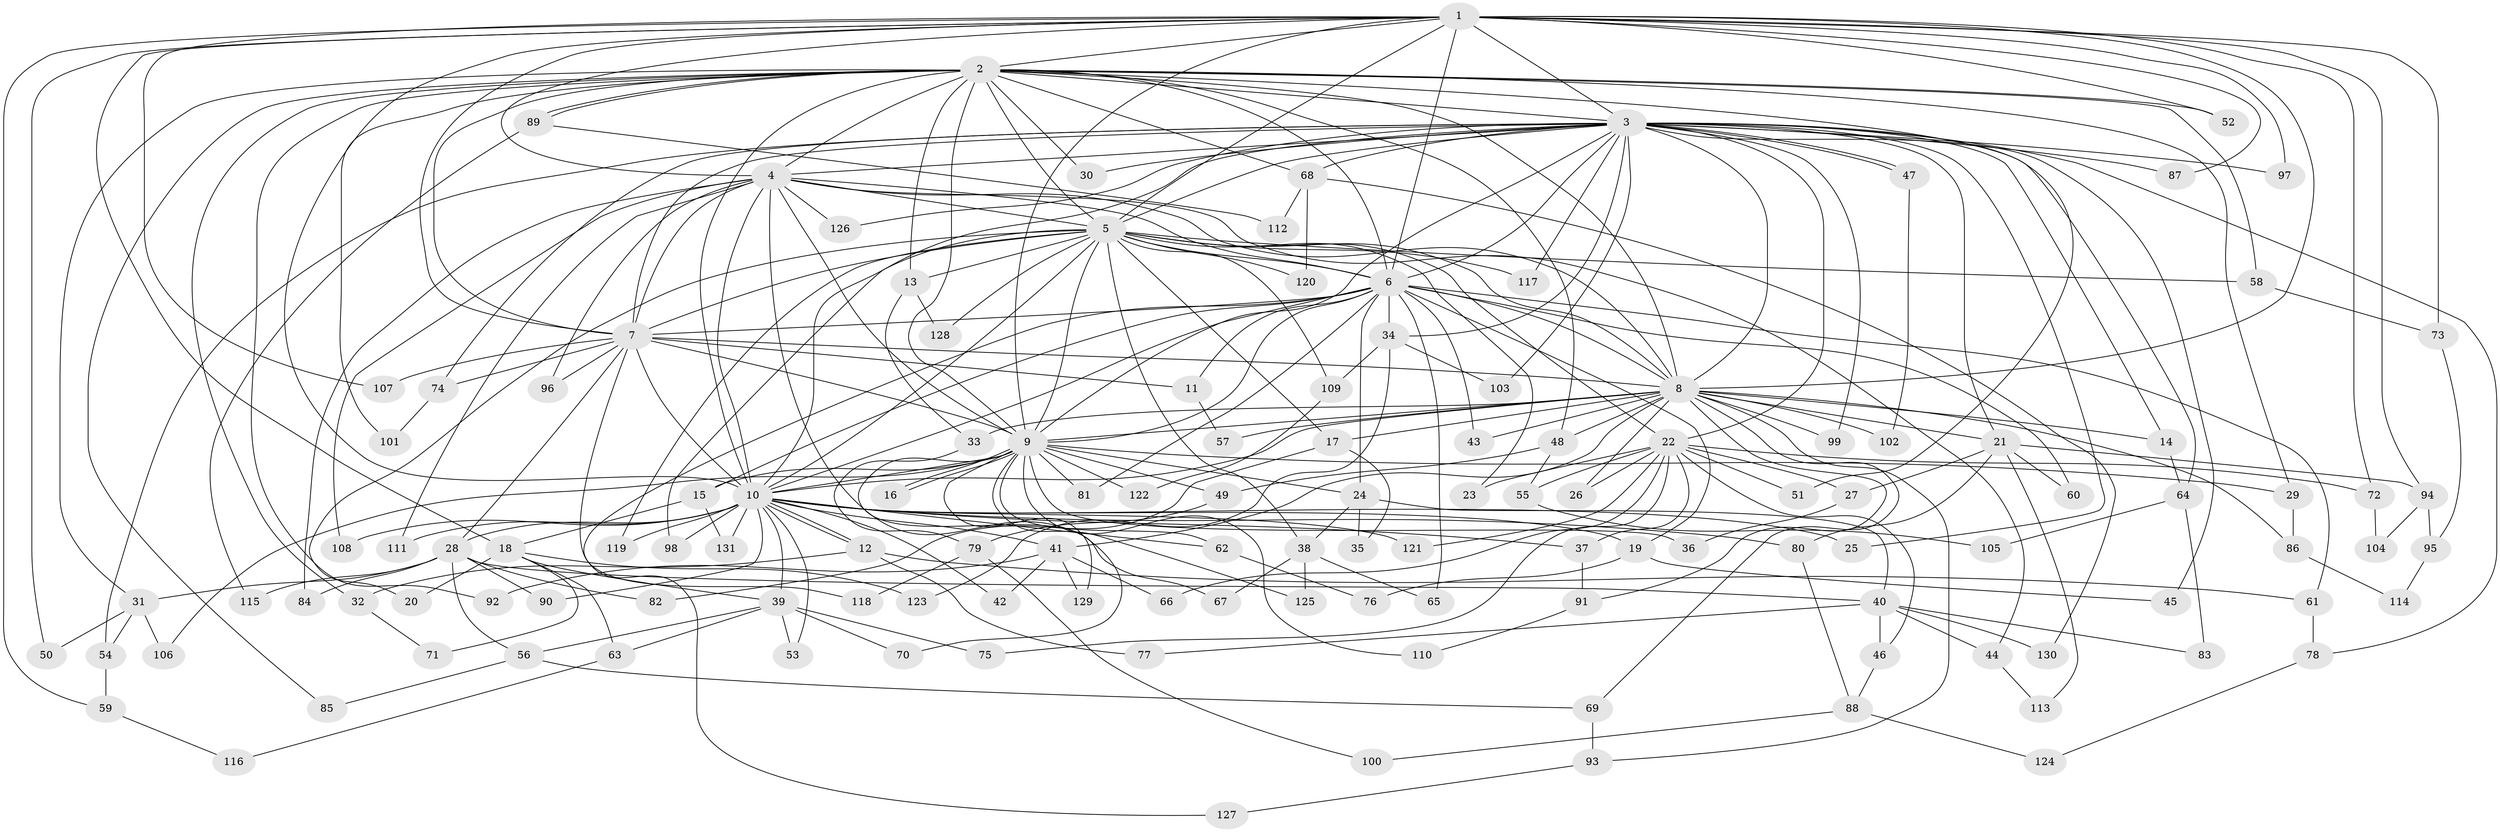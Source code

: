 // Generated by graph-tools (version 1.1) at 2025/49/03/09/25 03:49:35]
// undirected, 131 vertices, 287 edges
graph export_dot {
graph [start="1"]
  node [color=gray90,style=filled];
  1;
  2;
  3;
  4;
  5;
  6;
  7;
  8;
  9;
  10;
  11;
  12;
  13;
  14;
  15;
  16;
  17;
  18;
  19;
  20;
  21;
  22;
  23;
  24;
  25;
  26;
  27;
  28;
  29;
  30;
  31;
  32;
  33;
  34;
  35;
  36;
  37;
  38;
  39;
  40;
  41;
  42;
  43;
  44;
  45;
  46;
  47;
  48;
  49;
  50;
  51;
  52;
  53;
  54;
  55;
  56;
  57;
  58;
  59;
  60;
  61;
  62;
  63;
  64;
  65;
  66;
  67;
  68;
  69;
  70;
  71;
  72;
  73;
  74;
  75;
  76;
  77;
  78;
  79;
  80;
  81;
  82;
  83;
  84;
  85;
  86;
  87;
  88;
  89;
  90;
  91;
  92;
  93;
  94;
  95;
  96;
  97;
  98;
  99;
  100;
  101;
  102;
  103;
  104;
  105;
  106;
  107;
  108;
  109;
  110;
  111;
  112;
  113;
  114;
  115;
  116;
  117;
  118;
  119;
  120;
  121;
  122;
  123;
  124;
  125;
  126;
  127;
  128;
  129;
  130;
  131;
  1 -- 2;
  1 -- 3;
  1 -- 4;
  1 -- 5;
  1 -- 6;
  1 -- 7;
  1 -- 8;
  1 -- 9;
  1 -- 10;
  1 -- 18;
  1 -- 50;
  1 -- 52;
  1 -- 59;
  1 -- 72;
  1 -- 73;
  1 -- 87;
  1 -- 94;
  1 -- 97;
  1 -- 107;
  2 -- 3;
  2 -- 4;
  2 -- 5;
  2 -- 6;
  2 -- 7;
  2 -- 8;
  2 -- 9;
  2 -- 10;
  2 -- 13;
  2 -- 29;
  2 -- 30;
  2 -- 31;
  2 -- 32;
  2 -- 48;
  2 -- 51;
  2 -- 52;
  2 -- 58;
  2 -- 68;
  2 -- 85;
  2 -- 89;
  2 -- 89;
  2 -- 92;
  2 -- 101;
  3 -- 4;
  3 -- 5;
  3 -- 6;
  3 -- 7;
  3 -- 8;
  3 -- 9;
  3 -- 10;
  3 -- 14;
  3 -- 21;
  3 -- 22;
  3 -- 25;
  3 -- 30;
  3 -- 34;
  3 -- 45;
  3 -- 47;
  3 -- 47;
  3 -- 54;
  3 -- 64;
  3 -- 68;
  3 -- 74;
  3 -- 78;
  3 -- 87;
  3 -- 97;
  3 -- 99;
  3 -- 103;
  3 -- 117;
  3 -- 126;
  4 -- 5;
  4 -- 6;
  4 -- 7;
  4 -- 8;
  4 -- 9;
  4 -- 10;
  4 -- 44;
  4 -- 67;
  4 -- 84;
  4 -- 96;
  4 -- 108;
  4 -- 111;
  4 -- 126;
  5 -- 6;
  5 -- 7;
  5 -- 8;
  5 -- 9;
  5 -- 10;
  5 -- 13;
  5 -- 17;
  5 -- 20;
  5 -- 22;
  5 -- 23;
  5 -- 38;
  5 -- 58;
  5 -- 98;
  5 -- 109;
  5 -- 117;
  5 -- 119;
  5 -- 120;
  5 -- 128;
  6 -- 7;
  6 -- 8;
  6 -- 9;
  6 -- 10;
  6 -- 11;
  6 -- 15;
  6 -- 19;
  6 -- 24;
  6 -- 34;
  6 -- 43;
  6 -- 60;
  6 -- 61;
  6 -- 65;
  6 -- 81;
  6 -- 127;
  7 -- 8;
  7 -- 9;
  7 -- 10;
  7 -- 11;
  7 -- 28;
  7 -- 74;
  7 -- 96;
  7 -- 107;
  7 -- 118;
  8 -- 9;
  8 -- 10;
  8 -- 14;
  8 -- 17;
  8 -- 21;
  8 -- 26;
  8 -- 33;
  8 -- 41;
  8 -- 43;
  8 -- 48;
  8 -- 57;
  8 -- 69;
  8 -- 86;
  8 -- 91;
  8 -- 93;
  8 -- 99;
  8 -- 102;
  9 -- 10;
  9 -- 15;
  9 -- 16;
  9 -- 16;
  9 -- 24;
  9 -- 29;
  9 -- 36;
  9 -- 49;
  9 -- 62;
  9 -- 70;
  9 -- 81;
  9 -- 106;
  9 -- 110;
  9 -- 122;
  9 -- 125;
  9 -- 129;
  10 -- 12;
  10 -- 12;
  10 -- 19;
  10 -- 25;
  10 -- 28;
  10 -- 37;
  10 -- 39;
  10 -- 41;
  10 -- 42;
  10 -- 53;
  10 -- 62;
  10 -- 80;
  10 -- 90;
  10 -- 98;
  10 -- 108;
  10 -- 111;
  10 -- 119;
  10 -- 121;
  10 -- 131;
  11 -- 57;
  12 -- 32;
  12 -- 61;
  12 -- 77;
  13 -- 33;
  13 -- 128;
  14 -- 64;
  15 -- 18;
  15 -- 131;
  17 -- 35;
  17 -- 82;
  18 -- 20;
  18 -- 39;
  18 -- 63;
  18 -- 71;
  18 -- 123;
  19 -- 45;
  19 -- 76;
  21 -- 27;
  21 -- 60;
  21 -- 80;
  21 -- 94;
  21 -- 113;
  22 -- 23;
  22 -- 26;
  22 -- 27;
  22 -- 37;
  22 -- 46;
  22 -- 51;
  22 -- 55;
  22 -- 66;
  22 -- 72;
  22 -- 75;
  22 -- 121;
  24 -- 35;
  24 -- 38;
  24 -- 40;
  27 -- 36;
  28 -- 31;
  28 -- 40;
  28 -- 56;
  28 -- 82;
  28 -- 84;
  28 -- 90;
  28 -- 115;
  29 -- 86;
  31 -- 50;
  31 -- 54;
  31 -- 106;
  32 -- 71;
  33 -- 79;
  34 -- 103;
  34 -- 109;
  34 -- 123;
  37 -- 91;
  38 -- 65;
  38 -- 67;
  38 -- 125;
  39 -- 53;
  39 -- 56;
  39 -- 63;
  39 -- 70;
  39 -- 75;
  40 -- 44;
  40 -- 46;
  40 -- 77;
  40 -- 83;
  40 -- 130;
  41 -- 42;
  41 -- 66;
  41 -- 92;
  41 -- 129;
  44 -- 113;
  46 -- 88;
  47 -- 102;
  48 -- 49;
  48 -- 55;
  49 -- 79;
  54 -- 59;
  55 -- 105;
  56 -- 69;
  56 -- 85;
  58 -- 73;
  59 -- 116;
  61 -- 78;
  62 -- 76;
  63 -- 116;
  64 -- 83;
  64 -- 105;
  68 -- 112;
  68 -- 120;
  68 -- 130;
  69 -- 93;
  72 -- 104;
  73 -- 95;
  74 -- 101;
  78 -- 124;
  79 -- 100;
  79 -- 118;
  80 -- 88;
  86 -- 114;
  88 -- 100;
  88 -- 124;
  89 -- 112;
  89 -- 115;
  91 -- 110;
  93 -- 127;
  94 -- 95;
  94 -- 104;
  95 -- 114;
  109 -- 122;
}
